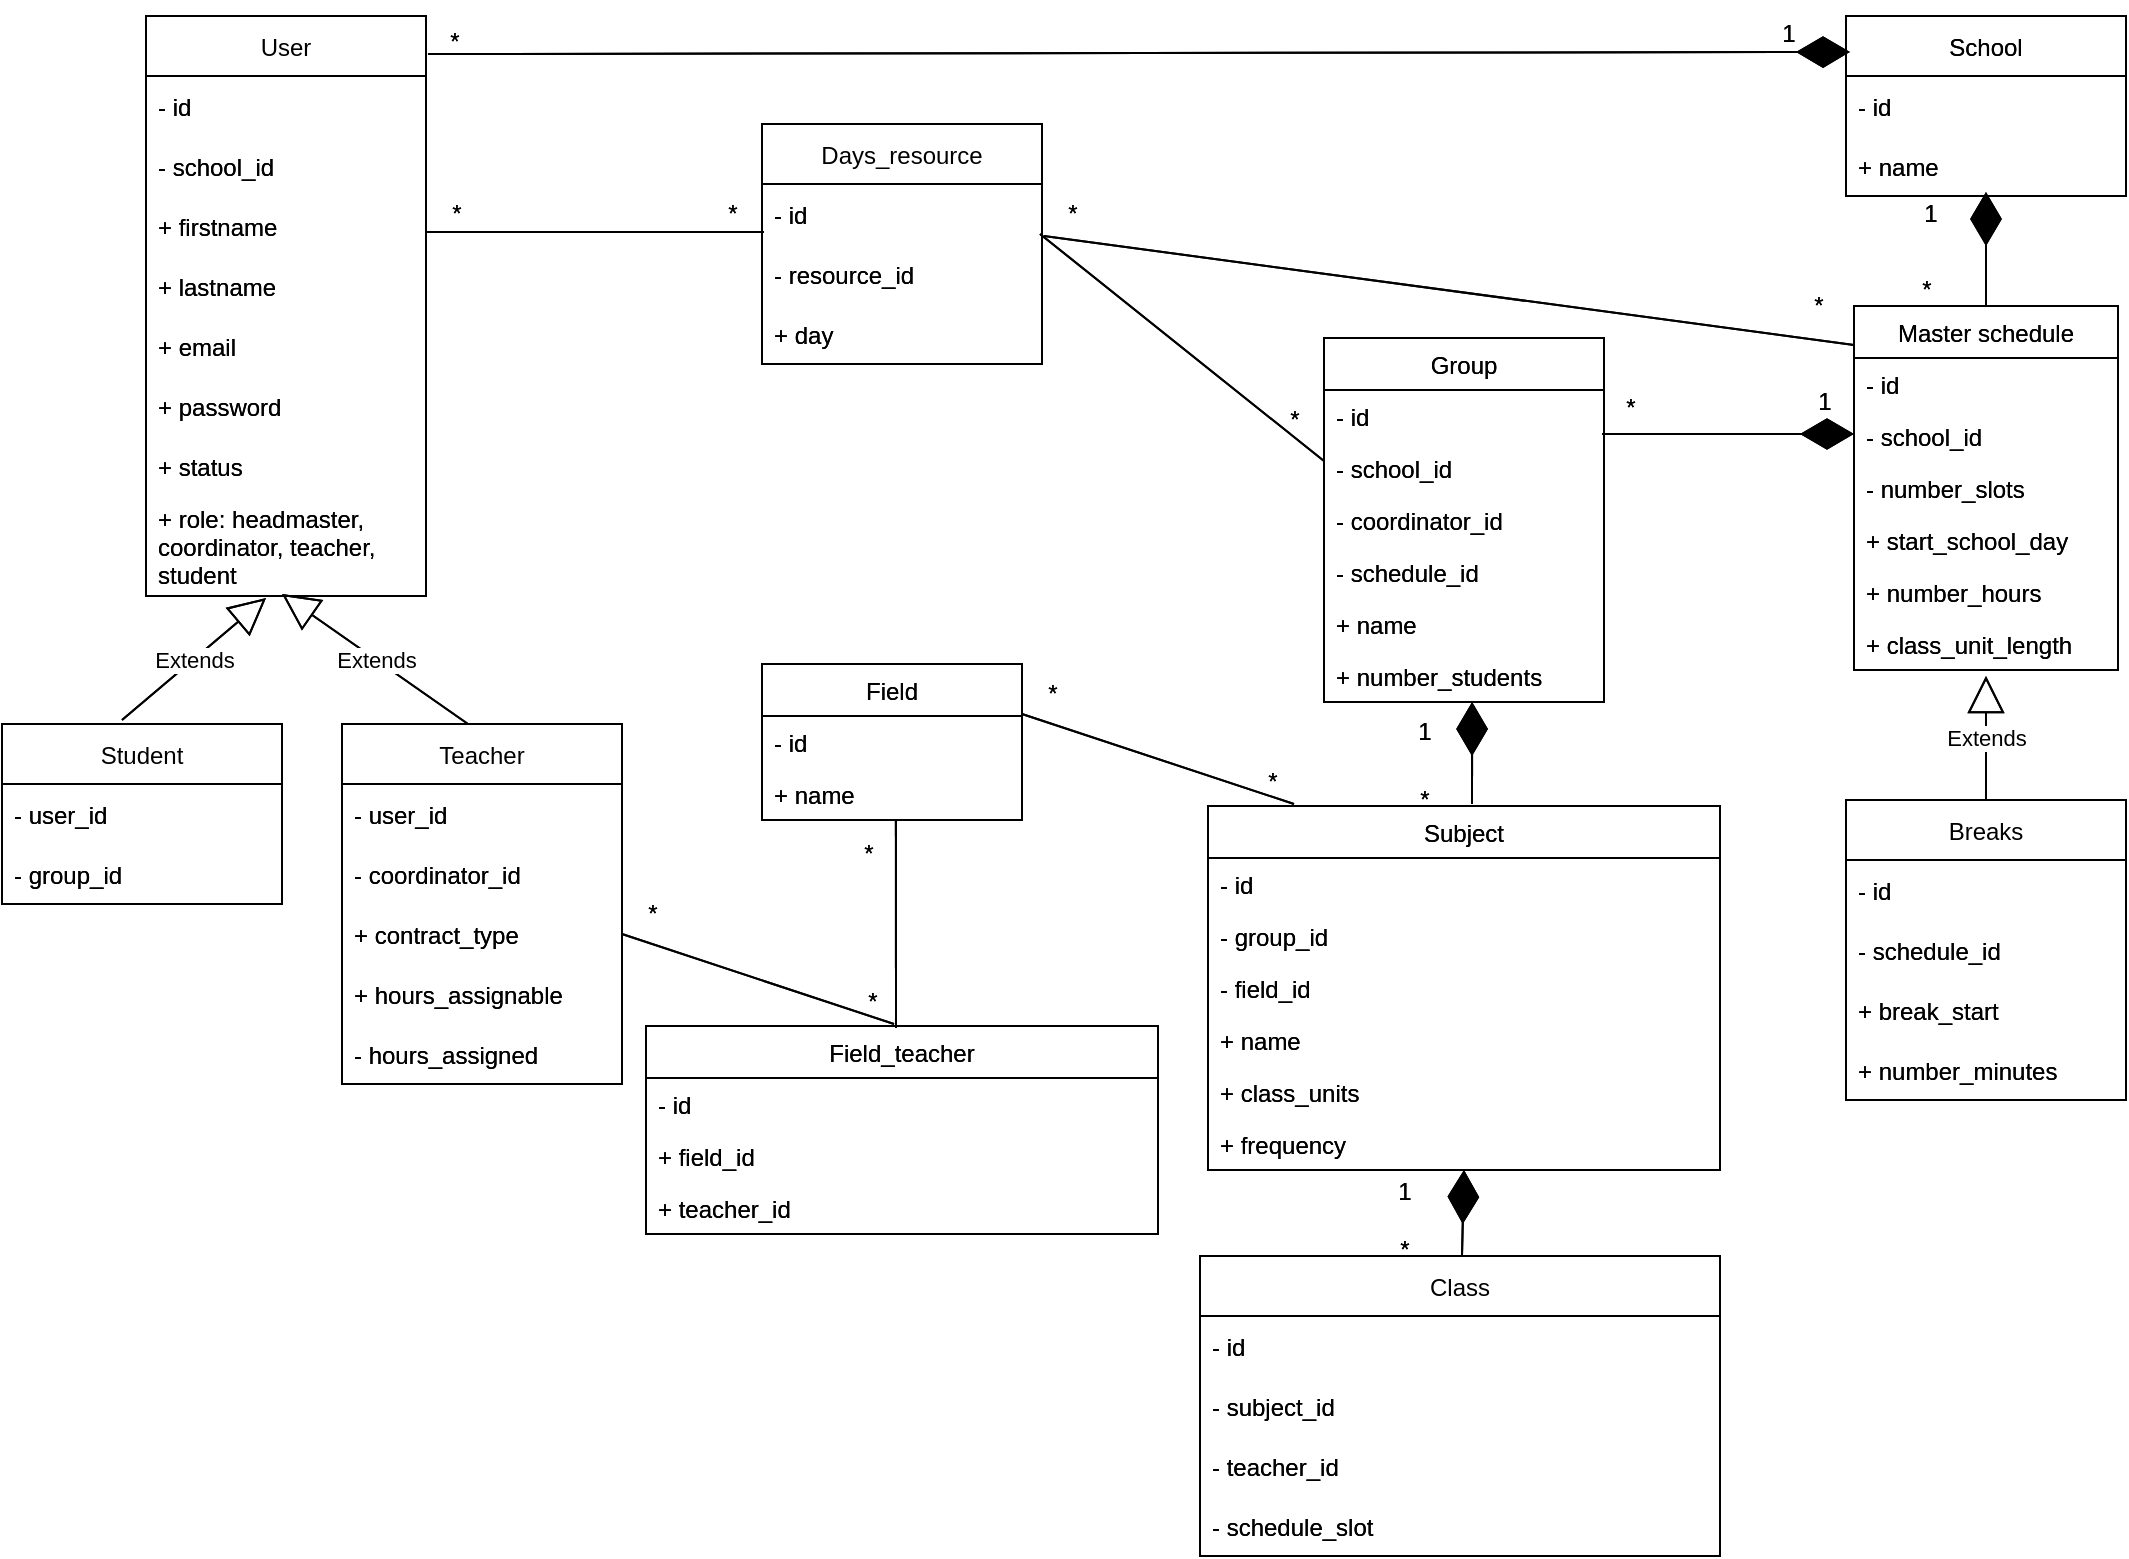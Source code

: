 <mxfile version="20.8.3" type="device"><diagram id="dKwSfpdMRuRXnGm5Fuqc" name="Page-1"><mxGraphModel dx="1434" dy="756" grid="1" gridSize="10" guides="1" tooltips="1" connect="1" arrows="1" fold="1" page="1" pageScale="1" pageWidth="1100" pageHeight="850" math="0" shadow="0"><root><mxCell id="0"/><mxCell id="1" parent="0"/><mxCell id="2" value="User" style="swimlane;fontStyle=0;childLayout=stackLayout;horizontal=1;startSize=30;horizontalStack=0;resizeParent=1;resizeParentMax=0;resizeLast=0;collapsible=1;marginBottom=0;" parent="1" vertex="1"><mxGeometry x="92" y="26" width="140" height="290" as="geometry"><mxRectangle x="260" y="70" width="70" height="30" as="alternateBounds"/></mxGeometry></mxCell><mxCell id="3" value="- id" style="text;strokeColor=none;fillColor=none;align=left;verticalAlign=middle;spacingLeft=4;spacingRight=4;overflow=hidden;points=[[0,0.5],[1,0.5]];portConstraint=eastwest;rotatable=0;" parent="2" vertex="1"><mxGeometry y="30" width="140" height="30" as="geometry"/></mxCell><mxCell id="4" value="- school_id" style="text;strokeColor=none;fillColor=none;align=left;verticalAlign=middle;spacingLeft=4;spacingRight=4;overflow=hidden;points=[[0,0.5],[1,0.5]];portConstraint=eastwest;rotatable=0;" parent="2" vertex="1"><mxGeometry y="60" width="140" height="30" as="geometry"/></mxCell><mxCell id="5" value="+ firstname" style="text;strokeColor=none;fillColor=none;align=left;verticalAlign=middle;spacingLeft=4;spacingRight=4;overflow=hidden;points=[[0,0.5],[1,0.5]];portConstraint=eastwest;rotatable=0;" parent="2" vertex="1"><mxGeometry y="90" width="140" height="30" as="geometry"/></mxCell><mxCell id="6" value="+ lastname" style="text;strokeColor=none;fillColor=none;align=left;verticalAlign=middle;spacingLeft=4;spacingRight=4;overflow=hidden;points=[[0,0.5],[1,0.5]];portConstraint=eastwest;rotatable=0;" parent="2" vertex="1"><mxGeometry y="120" width="140" height="30" as="geometry"/></mxCell><mxCell id="44" value="+ email" style="text;strokeColor=none;fillColor=none;align=left;verticalAlign=middle;spacingLeft=4;spacingRight=4;overflow=hidden;points=[[0,0.5],[1,0.5]];portConstraint=eastwest;rotatable=0;" parent="2" vertex="1"><mxGeometry y="150" width="140" height="30" as="geometry"/></mxCell><mxCell id="45" value="+ password" style="text;strokeColor=none;fillColor=none;align=left;verticalAlign=middle;spacingLeft=4;spacingRight=4;overflow=hidden;points=[[0,0.5],[1,0.5]];portConstraint=eastwest;rotatable=0;" parent="2" vertex="1"><mxGeometry y="180" width="140" height="30" as="geometry"/></mxCell><mxCell id="46" value="+ status" style="text;strokeColor=none;fillColor=none;align=left;verticalAlign=middle;spacingLeft=4;spacingRight=4;overflow=hidden;points=[[0,0.5],[1,0.5]];portConstraint=eastwest;rotatable=0;" parent="2" vertex="1"><mxGeometry y="210" width="140" height="30" as="geometry"/></mxCell><mxCell id="47" value="+ role: headmaster,&#10;coordinator, teacher, &#10;student" style="text;strokeColor=none;fillColor=none;align=left;verticalAlign=middle;spacingLeft=4;spacingRight=4;overflow=hidden;points=[[0,0.5],[1,0.5]];portConstraint=eastwest;rotatable=0;" parent="2" vertex="1"><mxGeometry y="240" width="140" height="50" as="geometry"/></mxCell><mxCell id="7" value="School" style="swimlane;fontStyle=0;childLayout=stackLayout;horizontal=1;startSize=30;horizontalStack=0;resizeParent=1;resizeParentMax=0;resizeLast=0;collapsible=1;marginBottom=0;strokeColor=default;fillColor=none;" parent="1" vertex="1"><mxGeometry x="942" y="26" width="140" height="90" as="geometry"/></mxCell><mxCell id="111" value="" style="endArrow=diamondThin;endFill=1;endSize=24;html=1;rounded=0;exitX=-0.067;exitY=1.067;exitDx=0;exitDy=0;exitPerimeter=0;" parent="7" edge="1"><mxGeometry width="160" relative="1" as="geometry"><mxPoint x="-709.01" y="19.01" as="sourcePoint"/><mxPoint x="2" y="18" as="targetPoint"/></mxGeometry></mxCell><mxCell id="8" value="- id" style="text;strokeColor=none;fillColor=none;align=left;verticalAlign=middle;spacingLeft=4;spacingRight=4;overflow=hidden;points=[[0,0.5],[1,0.5]];portConstraint=eastwest;rotatable=0;" parent="7" vertex="1"><mxGeometry y="30" width="140" height="30" as="geometry"/></mxCell><mxCell id="9" value="+ name" style="text;strokeColor=none;fillColor=none;align=left;verticalAlign=middle;spacingLeft=4;spacingRight=4;overflow=hidden;points=[[0,0.5],[1,0.5]];portConstraint=eastwest;rotatable=0;" parent="7" vertex="1"><mxGeometry y="60" width="140" height="30" as="geometry"/></mxCell><mxCell id="10" value="Master schedule" style="swimlane;fontStyle=0;childLayout=stackLayout;horizontal=1;startSize=26;fillColor=none;horizontalStack=0;resizeParent=1;resizeParentMax=0;resizeLast=0;collapsible=1;marginBottom=0;" parent="1" vertex="1"><mxGeometry x="946" y="171" width="132" height="182" as="geometry"/></mxCell><mxCell id="11" value="- id" style="text;strokeColor=none;fillColor=none;align=left;verticalAlign=top;spacingLeft=4;spacingRight=4;overflow=hidden;rotatable=0;points=[[0,0.5],[1,0.5]];portConstraint=eastwest;" parent="10" vertex="1"><mxGeometry y="26" width="132" height="26" as="geometry"/></mxCell><mxCell id="164" value="- school_id" style="text;strokeColor=none;fillColor=none;align=left;verticalAlign=top;spacingLeft=4;spacingRight=4;overflow=hidden;rotatable=0;points=[[0,0.5],[1,0.5]];portConstraint=eastwest;" vertex="1" parent="10"><mxGeometry y="52" width="132" height="26" as="geometry"/></mxCell><mxCell id="162" value="- number_slots" style="text;strokeColor=none;fillColor=none;align=left;verticalAlign=top;spacingLeft=4;spacingRight=4;overflow=hidden;rotatable=0;points=[[0,0.5],[1,0.5]];portConstraint=eastwest;" vertex="1" parent="10"><mxGeometry y="78" width="132" height="26" as="geometry"/></mxCell><mxCell id="16" value="+ start_school_day" style="text;strokeColor=none;fillColor=none;align=left;verticalAlign=top;spacingLeft=4;spacingRight=4;overflow=hidden;rotatable=0;points=[[0,0.5],[1,0.5]];portConstraint=eastwest;" parent="10" vertex="1"><mxGeometry y="104" width="132" height="26" as="geometry"/></mxCell><mxCell id="163" value="+ number_hours" style="text;strokeColor=none;fillColor=none;align=left;verticalAlign=top;spacingLeft=4;spacingRight=4;overflow=hidden;rotatable=0;points=[[0,0.5],[1,0.5]];portConstraint=eastwest;" vertex="1" parent="10"><mxGeometry y="130" width="132" height="26" as="geometry"/></mxCell><mxCell id="17" value="+ class_unit_length" style="text;strokeColor=none;fillColor=none;align=left;verticalAlign=top;spacingLeft=4;spacingRight=4;overflow=hidden;rotatable=0;points=[[0,0.5],[1,0.5]];portConstraint=eastwest;" parent="10" vertex="1"><mxGeometry y="156" width="132" height="26" as="geometry"/></mxCell><mxCell id="19" value="Breaks" style="swimlane;fontStyle=0;childLayout=stackLayout;horizontal=1;startSize=30;horizontalStack=0;resizeParent=1;resizeParentMax=0;resizeLast=0;collapsible=1;marginBottom=0;" parent="1" vertex="1"><mxGeometry x="942" y="418" width="140" height="150" as="geometry"/></mxCell><mxCell id="20" value="- id" style="text;strokeColor=none;fillColor=none;align=left;verticalAlign=middle;spacingLeft=4;spacingRight=4;overflow=hidden;points=[[0,0.5],[1,0.5]];portConstraint=eastwest;rotatable=0;" parent="19" vertex="1"><mxGeometry y="30" width="140" height="30" as="geometry"/></mxCell><mxCell id="21" value="- schedule_id" style="text;strokeColor=none;fillColor=none;align=left;verticalAlign=middle;spacingLeft=4;spacingRight=4;overflow=hidden;points=[[0,0.5],[1,0.5]];portConstraint=eastwest;rotatable=0;" parent="19" vertex="1"><mxGeometry y="60" width="140" height="30" as="geometry"/></mxCell><mxCell id="22" value="+ break_start " style="text;strokeColor=none;fillColor=none;align=left;verticalAlign=middle;spacingLeft=4;spacingRight=4;overflow=hidden;points=[[0,0.5],[1,0.5]];portConstraint=eastwest;rotatable=0;" parent="19" vertex="1"><mxGeometry y="90" width="140" height="30" as="geometry"/></mxCell><mxCell id="23" value="+ number_minutes" style="text;strokeColor=none;fillColor=none;align=left;verticalAlign=middle;spacingLeft=4;spacingRight=4;overflow=hidden;points=[[0,0.5],[1,0.5]];portConstraint=eastwest;rotatable=0;" parent="19" vertex="1"><mxGeometry y="120" width="140" height="30" as="geometry"/></mxCell><mxCell id="24" value="Group" style="swimlane;fontStyle=0;childLayout=stackLayout;horizontal=1;startSize=26;fillColor=none;horizontalStack=0;resizeParent=1;resizeParentMax=0;resizeLast=0;collapsible=1;marginBottom=0;" parent="1" vertex="1"><mxGeometry x="681" y="187" width="140" height="182" as="geometry"/></mxCell><mxCell id="25" value="- id" style="text;strokeColor=none;fillColor=none;align=left;verticalAlign=top;spacingLeft=4;spacingRight=4;overflow=hidden;rotatable=0;points=[[0,0.5],[1,0.5]];portConstraint=eastwest;" parent="24" vertex="1"><mxGeometry y="26" width="140" height="26" as="geometry"/></mxCell><mxCell id="26" value="- school_id" style="text;strokeColor=none;fillColor=none;align=left;verticalAlign=top;spacingLeft=4;spacingRight=4;overflow=hidden;rotatable=0;points=[[0,0.5],[1,0.5]];portConstraint=eastwest;" parent="24" vertex="1"><mxGeometry y="52" width="140" height="26" as="geometry"/></mxCell><mxCell id="27" value="- coordinator_id" style="text;strokeColor=none;fillColor=none;align=left;verticalAlign=top;spacingLeft=4;spacingRight=4;overflow=hidden;rotatable=0;points=[[0,0.5],[1,0.5]];portConstraint=eastwest;" parent="24" vertex="1"><mxGeometry y="78" width="140" height="26" as="geometry"/></mxCell><mxCell id="28" value="- schedule_id" style="text;strokeColor=none;fillColor=none;align=left;verticalAlign=top;spacingLeft=4;spacingRight=4;overflow=hidden;rotatable=0;points=[[0,0.5],[1,0.5]];portConstraint=eastwest;" parent="24" vertex="1"><mxGeometry y="104" width="140" height="26" as="geometry"/></mxCell><mxCell id="29" value="+ name" style="text;strokeColor=none;fillColor=none;align=left;verticalAlign=top;spacingLeft=4;spacingRight=4;overflow=hidden;rotatable=0;points=[[0,0.5],[1,0.5]];portConstraint=eastwest;" parent="24" vertex="1"><mxGeometry y="130" width="140" height="26" as="geometry"/></mxCell><mxCell id="137" value="+ number_students" style="text;strokeColor=none;fillColor=none;align=left;verticalAlign=top;spacingLeft=4;spacingRight=4;overflow=hidden;rotatable=0;points=[[0,0.5],[1,0.5]];portConstraint=eastwest;" parent="24" vertex="1"><mxGeometry y="156" width="140" height="26" as="geometry"/></mxCell><mxCell id="30" value="Subject" style="swimlane;fontStyle=0;childLayout=stackLayout;horizontal=1;startSize=26;fillColor=none;horizontalStack=0;resizeParent=1;resizeParentMax=0;resizeLast=0;collapsible=1;marginBottom=0;" parent="1" vertex="1"><mxGeometry x="623" y="421" width="256" height="182" as="geometry"/></mxCell><mxCell id="31" value="- id" style="text;strokeColor=none;fillColor=none;align=left;verticalAlign=top;spacingLeft=4;spacingRight=4;overflow=hidden;rotatable=0;points=[[0,0.5],[1,0.5]];portConstraint=eastwest;" parent="30" vertex="1"><mxGeometry y="26" width="256" height="26" as="geometry"/></mxCell><mxCell id="32" value="- group_id" style="text;strokeColor=none;fillColor=none;align=left;verticalAlign=top;spacingLeft=4;spacingRight=4;overflow=hidden;rotatable=0;points=[[0,0.5],[1,0.5]];portConstraint=eastwest;" parent="30" vertex="1"><mxGeometry y="52" width="256" height="26" as="geometry"/></mxCell><mxCell id="66" value="- field_id" style="text;strokeColor=none;fillColor=none;align=left;verticalAlign=top;spacingLeft=4;spacingRight=4;overflow=hidden;rotatable=0;points=[[0,0.5],[1,0.5]];portConstraint=eastwest;" parent="30" vertex="1"><mxGeometry y="78" width="256" height="26" as="geometry"/></mxCell><mxCell id="33" value="+ name" style="text;strokeColor=none;fillColor=none;align=left;verticalAlign=top;spacingLeft=4;spacingRight=4;overflow=hidden;rotatable=0;points=[[0,0.5],[1,0.5]];portConstraint=eastwest;" parent="30" vertex="1"><mxGeometry y="104" width="256" height="26" as="geometry"/></mxCell><mxCell id="34" value="+ class_units" style="text;strokeColor=none;fillColor=none;align=left;verticalAlign=top;spacingLeft=4;spacingRight=4;overflow=hidden;rotatable=0;points=[[0,0.5],[1,0.5]];portConstraint=eastwest;" parent="30" vertex="1"><mxGeometry y="130" width="256" height="26" as="geometry"/></mxCell><mxCell id="35" value="+ frequency" style="text;strokeColor=none;fillColor=none;align=left;verticalAlign=top;spacingLeft=4;spacingRight=4;overflow=hidden;rotatable=0;points=[[0,0.5],[1,0.5]];portConstraint=eastwest;whiteSpace=wrap;" parent="30" vertex="1"><mxGeometry y="156" width="256" height="26" as="geometry"/></mxCell><mxCell id="37" value="Class" style="swimlane;fontStyle=0;childLayout=stackLayout;horizontal=1;startSize=30;horizontalStack=0;resizeParent=1;resizeParentMax=0;resizeLast=0;collapsible=1;marginBottom=0;" parent="1" vertex="1"><mxGeometry x="619" y="646" width="260" height="150" as="geometry"/></mxCell><mxCell id="38" value="- id" style="text;strokeColor=none;fillColor=none;align=left;verticalAlign=middle;spacingLeft=4;spacingRight=4;overflow=hidden;points=[[0,0.5],[1,0.5]];portConstraint=eastwest;rotatable=0;" parent="37" vertex="1"><mxGeometry y="30" width="260" height="30" as="geometry"/></mxCell><mxCell id="39" value="- subject_id" style="text;strokeColor=none;fillColor=none;align=left;verticalAlign=middle;spacingLeft=4;spacingRight=4;overflow=hidden;points=[[0,0.5],[1,0.5]];portConstraint=eastwest;rotatable=0;" parent="37" vertex="1"><mxGeometry y="60" width="260" height="30" as="geometry"/></mxCell><mxCell id="40" value="- teacher_id" style="text;strokeColor=none;fillColor=none;align=left;verticalAlign=middle;spacingLeft=4;spacingRight=4;overflow=hidden;points=[[0,0.5],[1,0.5]];portConstraint=eastwest;rotatable=0;" parent="37" vertex="1"><mxGeometry y="90" width="260" height="30" as="geometry"/></mxCell><mxCell id="41" value="- schedule_slot" style="text;strokeColor=none;fillColor=none;align=left;verticalAlign=middle;spacingLeft=4;spacingRight=4;overflow=hidden;points=[[0,0.5],[1,0.5]];portConstraint=eastwest;rotatable=0;" parent="37" vertex="1"><mxGeometry y="120" width="260" height="30" as="geometry"/></mxCell><mxCell id="50" value="Teacher" style="swimlane;fontStyle=0;childLayout=stackLayout;horizontal=1;startSize=30;horizontalStack=0;resizeParent=1;resizeParentMax=0;resizeLast=0;collapsible=1;marginBottom=0;" parent="1" vertex="1"><mxGeometry x="190" y="380" width="140" height="180" as="geometry"/></mxCell><mxCell id="51" value="- user_id" style="text;strokeColor=none;fillColor=none;align=left;verticalAlign=middle;spacingLeft=4;spacingRight=4;overflow=hidden;points=[[0,0.5],[1,0.5]];portConstraint=eastwest;rotatable=0;" parent="50" vertex="1"><mxGeometry y="30" width="140" height="30" as="geometry"/></mxCell><mxCell id="102" value="- coordinator_id" style="text;strokeColor=none;fillColor=none;align=left;verticalAlign=middle;spacingLeft=4;spacingRight=4;overflow=hidden;points=[[0,0.5],[1,0.5]];portConstraint=eastwest;rotatable=0;" parent="50" vertex="1"><mxGeometry y="60" width="140" height="30" as="geometry"/></mxCell><mxCell id="154" value="+ contract_type" style="text;strokeColor=none;fillColor=none;align=left;verticalAlign=middle;spacingLeft=4;spacingRight=4;overflow=hidden;points=[[0,0.5],[1,0.5]];portConstraint=eastwest;rotatable=0;" parent="50" vertex="1"><mxGeometry y="90" width="140" height="30" as="geometry"/></mxCell><mxCell id="155" value="+ hours_assignable" style="text;strokeColor=none;fillColor=none;align=left;verticalAlign=middle;spacingLeft=4;spacingRight=4;overflow=hidden;points=[[0,0.5],[1,0.5]];portConstraint=eastwest;rotatable=0;" parent="50" vertex="1"><mxGeometry y="120" width="140" height="30" as="geometry"/></mxCell><mxCell id="156" value="- hours_assigned" style="text;strokeColor=none;fillColor=none;align=left;verticalAlign=middle;spacingLeft=4;spacingRight=4;overflow=hidden;points=[[0,0.5],[1,0.5]];portConstraint=eastwest;rotatable=0;" parent="50" vertex="1"><mxGeometry y="150" width="140" height="30" as="geometry"/></mxCell><mxCell id="56" value="Student" style="swimlane;fontStyle=0;childLayout=stackLayout;horizontal=1;startSize=30;horizontalStack=0;resizeParent=1;resizeParentMax=0;resizeLast=0;collapsible=1;marginBottom=0;" parent="1" vertex="1"><mxGeometry x="20" y="380" width="140" height="90" as="geometry"/></mxCell><mxCell id="57" value="- user_id" style="text;strokeColor=none;fillColor=none;align=left;verticalAlign=middle;spacingLeft=4;spacingRight=4;overflow=hidden;points=[[0,0.5],[1,0.5]];portConstraint=eastwest;rotatable=0;" parent="56" vertex="1"><mxGeometry y="30" width="140" height="30" as="geometry"/></mxCell><mxCell id="101" value="- group_id" style="text;strokeColor=none;fillColor=none;align=left;verticalAlign=middle;spacingLeft=4;spacingRight=4;overflow=hidden;points=[[0,0.5],[1,0.5]];portConstraint=eastwest;rotatable=0;" parent="56" vertex="1"><mxGeometry y="60" width="140" height="30" as="geometry"/></mxCell><mxCell id="67" value="Field_teacher" style="swimlane;fontStyle=0;childLayout=stackLayout;horizontal=1;startSize=26;fillColor=none;horizontalStack=0;resizeParent=1;resizeParentMax=0;resizeLast=0;collapsible=1;marginBottom=0;" parent="1" vertex="1"><mxGeometry x="342" y="531" width="256" height="104" as="geometry"/></mxCell><mxCell id="68" value="- id" style="text;strokeColor=none;fillColor=none;align=left;verticalAlign=top;spacingLeft=4;spacingRight=4;overflow=hidden;rotatable=0;points=[[0,0.5],[1,0.5]];portConstraint=eastwest;" parent="67" vertex="1"><mxGeometry y="26" width="256" height="26" as="geometry"/></mxCell><mxCell id="70" value="+ field_id" style="text;strokeColor=none;fillColor=none;align=left;verticalAlign=top;spacingLeft=4;spacingRight=4;overflow=hidden;rotatable=0;points=[[0,0.5],[1,0.5]];portConstraint=eastwest;" parent="67" vertex="1"><mxGeometry y="52" width="256" height="26" as="geometry"/></mxCell><mxCell id="69" value="+ teacher_id" style="text;strokeColor=none;fillColor=none;align=left;verticalAlign=top;spacingLeft=4;spacingRight=4;overflow=hidden;rotatable=0;points=[[0,0.5],[1,0.5]];portConstraint=eastwest;" parent="67" vertex="1"><mxGeometry y="78" width="256" height="26" as="geometry"/></mxCell><mxCell id="71" value="Extends" style="endArrow=block;endSize=16;endFill=0;html=1;rounded=0;exitX=0.45;exitY=0;exitDx=0;exitDy=0;exitPerimeter=0;entryX=0.486;entryY=0.98;entryDx=0;entryDy=0;entryPerimeter=0;" parent="1" source="50" target="47" edge="1"><mxGeometry width="160" relative="1" as="geometry"><mxPoint x="247.08" y="375" as="sourcePoint"/><mxPoint x="160" y="330" as="targetPoint"/></mxGeometry></mxCell><mxCell id="72" value="Extends" style="endArrow=block;endSize=16;endFill=0;html=1;rounded=0;entryX=0.436;entryY=1.02;entryDx=0;entryDy=0;entryPerimeter=0;" parent="1" edge="1"><mxGeometry width="160" relative="1" as="geometry"><mxPoint x="80" y="378" as="sourcePoint"/><mxPoint x="152.04" y="317" as="targetPoint"/></mxGeometry></mxCell><mxCell id="73" value="Extends" style="endArrow=block;endSize=16;endFill=0;html=1;rounded=0;exitX=0.5;exitY=0;exitDx=0;exitDy=0;entryX=0.5;entryY=1.115;entryDx=0;entryDy=0;entryPerimeter=0;" parent="1" source="19" target="17" edge="1"><mxGeometry width="160" relative="1" as="geometry"><mxPoint x="1032" y="436" as="sourcePoint"/><mxPoint x="939.952" y="326.004" as="targetPoint"/></mxGeometry></mxCell><mxCell id="74" value="1" style="text;html=1;align=center;verticalAlign=middle;resizable=0;points=[];autosize=1;strokeColor=none;fillColor=none;" parent="1" vertex="1"><mxGeometry x="898" y="20" width="30" height="30" as="geometry"/></mxCell><mxCell id="78" value="" style="endArrow=diamondThin;endFill=1;endSize=24;html=1;rounded=0;exitX=0.5;exitY=0;exitDx=0;exitDy=0;entryX=0.5;entryY=1.133;entryDx=0;entryDy=0;entryPerimeter=0;" parent="1" source="10" edge="1"><mxGeometry width="160" relative="1" as="geometry"><mxPoint x="922.5" y="167" as="sourcePoint"/><mxPoint x="1012" y="113.99" as="targetPoint"/></mxGeometry></mxCell><mxCell id="81" value="1" style="text;html=1;align=center;verticalAlign=middle;resizable=0;points=[];autosize=1;strokeColor=none;fillColor=none;" parent="1" vertex="1"><mxGeometry x="969" y="110" width="30" height="30" as="geometry"/></mxCell><mxCell id="82" value="*" style="text;html=1;align=center;verticalAlign=middle;resizable=0;points=[];autosize=1;strokeColor=none;fillColor=none;" parent="1" vertex="1"><mxGeometry x="967" y="148" width="30" height="30" as="geometry"/></mxCell><mxCell id="93" value="" style="endArrow=diamondThin;endFill=1;endSize=24;html=1;rounded=0;entryX=0.529;entryY=1;entryDx=0;entryDy=0;entryPerimeter=0;" parent="1" target="137" edge="1"><mxGeometry width="160" relative="1" as="geometry"><mxPoint x="755" y="420" as="sourcePoint"/><mxPoint x="756" y="395" as="targetPoint"/></mxGeometry></mxCell><mxCell id="94" value="1" style="text;html=1;align=center;verticalAlign=middle;resizable=0;points=[];autosize=1;strokeColor=none;fillColor=none;" parent="1" vertex="1"><mxGeometry x="716" y="369" width="30" height="30" as="geometry"/></mxCell><mxCell id="95" value="*" style="text;html=1;align=center;verticalAlign=middle;resizable=0;points=[];autosize=1;strokeColor=none;fillColor=none;" parent="1" vertex="1"><mxGeometry x="716" y="403" width="30" height="30" as="geometry"/></mxCell><mxCell id="96" value="" style="endArrow=diamondThin;endFill=1;endSize=24;html=1;rounded=0;entryX=0.5;entryY=1;entryDx=0;entryDy=0;entryPerimeter=0;" parent="1" target="35" edge="1"><mxGeometry width="160" relative="1" as="geometry"><mxPoint x="750" y="646" as="sourcePoint"/><mxPoint x="751" y="613" as="targetPoint"/></mxGeometry></mxCell><mxCell id="97" value="1" style="text;html=1;align=center;verticalAlign=middle;resizable=0;points=[];autosize=1;strokeColor=none;fillColor=none;" parent="1" vertex="1"><mxGeometry x="706" y="599" width="30" height="30" as="geometry"/></mxCell><mxCell id="98" value="*" style="text;html=1;align=center;verticalAlign=middle;resizable=0;points=[];autosize=1;strokeColor=none;fillColor=none;" parent="1" vertex="1"><mxGeometry x="706" y="628" width="30" height="30" as="geometry"/></mxCell><mxCell id="59" value="Field" style="swimlane;fontStyle=0;childLayout=stackLayout;horizontal=1;startSize=26;fillColor=none;horizontalStack=0;resizeParent=1;resizeParentMax=0;resizeLast=0;collapsible=1;marginBottom=0;" parent="1" vertex="1"><mxGeometry x="400" y="350" width="130" height="78" as="geometry"/></mxCell><mxCell id="60" value="- id" style="text;strokeColor=none;fillColor=none;align=left;verticalAlign=top;spacingLeft=4;spacingRight=4;overflow=hidden;rotatable=0;points=[[0,0.5],[1,0.5]];portConstraint=eastwest;" parent="59" vertex="1"><mxGeometry y="26" width="130" height="26" as="geometry"/></mxCell><mxCell id="62" value="+ name" style="text;strokeColor=none;fillColor=none;align=left;verticalAlign=top;spacingLeft=4;spacingRight=4;overflow=hidden;rotatable=0;points=[[0,0.5],[1,0.5]];portConstraint=eastwest;" parent="59" vertex="1"><mxGeometry y="52" width="130" height="26" as="geometry"/></mxCell><mxCell id="103" value="" style="endArrow=none;endFill=1;endSize=24;html=1;rounded=0;entryX=1;entryY=0.5;entryDx=0;entryDy=0;" parent="1" target="154" edge="1"><mxGeometry width="160" relative="1" as="geometry"><mxPoint x="466" y="530" as="sourcePoint"/><mxPoint x="270" y="470" as="targetPoint"/></mxGeometry></mxCell><mxCell id="106" value="*" style="text;html=1;align=center;verticalAlign=middle;resizable=0;points=[];autosize=1;strokeColor=none;fillColor=none;" parent="1" vertex="1"><mxGeometry x="440" y="504" width="30" height="30" as="geometry"/></mxCell><mxCell id="107" value="*" style="text;html=1;align=center;verticalAlign=middle;resizable=0;points=[];autosize=1;strokeColor=none;fillColor=none;" parent="1" vertex="1"><mxGeometry x="438" y="430" width="30" height="30" as="geometry"/></mxCell><mxCell id="113" value="1" style="text;html=1;align=center;verticalAlign=middle;resizable=0;points=[];autosize=1;strokeColor=none;fillColor=none;" parent="1" vertex="1"><mxGeometry x="916" y="204" width="30" height="30" as="geometry"/></mxCell><mxCell id="114" value="*" style="text;html=1;align=center;verticalAlign=middle;resizable=0;points=[];autosize=1;strokeColor=none;fillColor=none;" parent="1" vertex="1"><mxGeometry x="819" y="207" width="30" height="30" as="geometry"/></mxCell><mxCell id="116" value="Days_resource" style="swimlane;fontStyle=0;childLayout=stackLayout;horizontal=1;startSize=30;horizontalStack=0;resizeParent=1;resizeParentMax=0;resizeLast=0;collapsible=1;marginBottom=0;" parent="1" vertex="1"><mxGeometry x="400" y="80" width="140" height="120" as="geometry"/></mxCell><mxCell id="117" value="- id" style="text;strokeColor=none;fillColor=none;align=left;verticalAlign=middle;spacingLeft=4;spacingRight=4;overflow=hidden;points=[[0,0.5],[1,0.5]];portConstraint=eastwest;rotatable=0;" parent="116" vertex="1"><mxGeometry y="30" width="140" height="30" as="geometry"/></mxCell><mxCell id="118" value="- resource_id" style="text;strokeColor=none;fillColor=none;align=left;verticalAlign=middle;spacingLeft=4;spacingRight=4;overflow=hidden;points=[[0,0.5],[1,0.5]];portConstraint=eastwest;rotatable=0;" parent="116" vertex="1"><mxGeometry y="60" width="140" height="30" as="geometry"/></mxCell><mxCell id="119" value="+ day" style="text;strokeColor=none;fillColor=none;align=left;verticalAlign=middle;spacingLeft=4;spacingRight=4;overflow=hidden;points=[[0,0.5],[1,0.5]];portConstraint=eastwest;rotatable=0;" parent="116" vertex="1"><mxGeometry y="90" width="140" height="30" as="geometry"/></mxCell><mxCell id="124" value="" style="endArrow=none;html=1;entryX=0.007;entryY=0;entryDx=0;entryDy=0;entryPerimeter=0;" parent="1" edge="1"><mxGeometry width="50" height="50" relative="1" as="geometry"><mxPoint x="232" y="134" as="sourcePoint"/><mxPoint x="400.98" y="134" as="targetPoint"/></mxGeometry></mxCell><mxCell id="126" value="*" style="text;html=1;align=center;verticalAlign=middle;resizable=0;points=[];autosize=1;strokeColor=none;fillColor=none;" parent="1" vertex="1"><mxGeometry x="232" y="110" width="30" height="30" as="geometry"/></mxCell><mxCell id="127" value="*" style="text;html=1;align=center;verticalAlign=middle;resizable=0;points=[];autosize=1;strokeColor=none;fillColor=none;" parent="1" vertex="1"><mxGeometry x="370" y="110" width="30" height="30" as="geometry"/></mxCell><mxCell id="128" value="" style="endArrow=none;html=1;entryX=0.007;entryY=0;entryDx=0;entryDy=0;entryPerimeter=0;exitX=-0.033;exitY=0.833;exitDx=0;exitDy=0;exitPerimeter=0;" parent="1" source="130" edge="1"><mxGeometry width="50" height="50" relative="1" as="geometry"><mxPoint x="512.02" y="248.5" as="sourcePoint"/><mxPoint x="681" y="248.5" as="targetPoint"/></mxGeometry></mxCell><mxCell id="129" value="" style="endArrow=none;html=1;entryX=0.007;entryY=0;entryDx=0;entryDy=0;entryPerimeter=0;exitX=1.007;exitY=-0.133;exitDx=0;exitDy=0;exitPerimeter=0;" parent="1" source="118" edge="1"><mxGeometry width="50" height="50" relative="1" as="geometry"><mxPoint x="805" y="110.0" as="sourcePoint"/><mxPoint x="946" y="190.51" as="targetPoint"/></mxGeometry></mxCell><mxCell id="130" value="*" style="text;html=1;align=center;verticalAlign=middle;resizable=0;points=[];autosize=1;strokeColor=none;fillColor=none;" parent="1" vertex="1"><mxGeometry x="540" y="110" width="30" height="30" as="geometry"/></mxCell><mxCell id="131" value="*" style="text;html=1;align=center;verticalAlign=middle;resizable=0;points=[];autosize=1;strokeColor=none;fillColor=none;" parent="1" vertex="1"><mxGeometry x="913" y="156" width="30" height="30" as="geometry"/></mxCell><mxCell id="132" value="*" style="text;html=1;align=center;verticalAlign=middle;resizable=0;points=[];autosize=1;strokeColor=none;fillColor=none;" parent="1" vertex="1"><mxGeometry x="651" y="213" width="30" height="30" as="geometry"/></mxCell><mxCell id="133" value="*" style="text;html=1;align=center;verticalAlign=middle;resizable=0;points=[];autosize=1;strokeColor=none;fillColor=none;" parent="1" vertex="1"><mxGeometry x="231" y="24" width="30" height="30" as="geometry"/></mxCell><mxCell id="147" value="" style="endArrow=none;html=1;exitX=0.515;exitY=1.115;exitDx=0;exitDy=0;exitPerimeter=0;" parent="1" edge="1"><mxGeometry width="50" height="50" relative="1" as="geometry"><mxPoint x="466.95" y="427.99" as="sourcePoint"/><mxPoint x="467" y="532" as="targetPoint"/></mxGeometry></mxCell><mxCell id="157" value="*" style="text;html=1;align=center;verticalAlign=middle;resizable=0;points=[];autosize=1;strokeColor=none;fillColor=none;" parent="1" vertex="1"><mxGeometry x="330" y="460" width="30" height="30" as="geometry"/></mxCell><mxCell id="VRawPO8Dgzl1pyp-rl9--157" value="*" style="text;html=1;align=center;verticalAlign=middle;resizable=0;points=[];autosize=1;strokeColor=none;fillColor=none;" parent="1" vertex="1"><mxGeometry x="530" y="350" width="30" height="30" as="geometry"/></mxCell><mxCell id="VRawPO8Dgzl1pyp-rl9--158" value="*" style="text;html=1;align=center;verticalAlign=middle;resizable=0;points=[];autosize=1;strokeColor=none;fillColor=none;" parent="1" vertex="1"><mxGeometry x="640" y="394" width="30" height="30" as="geometry"/></mxCell><mxCell id="VRawPO8Dgzl1pyp-rl9--159" value="" style="endArrow=none;endFill=1;endSize=24;html=1;rounded=0;entryX=1;entryY=0.5;entryDx=0;entryDy=0;" parent="1" edge="1"><mxGeometry width="160" relative="1" as="geometry"><mxPoint x="666" y="420" as="sourcePoint"/><mxPoint x="530" y="375" as="targetPoint"/></mxGeometry></mxCell><mxCell id="159" value="" style="endArrow=diamondThin;endFill=1;endSize=24;html=1;rounded=0;" parent="1" edge="1"><mxGeometry width="160" relative="1" as="geometry"><mxPoint x="820" y="235" as="sourcePoint"/><mxPoint x="946" y="235" as="targetPoint"/></mxGeometry></mxCell><mxCell id="m88Fcp_9LyE1jilsRtsP-159" value="User" style="swimlane;fontStyle=0;childLayout=stackLayout;horizontal=1;startSize=30;horizontalStack=0;resizeParent=1;resizeParentMax=0;resizeLast=0;collapsible=1;marginBottom=0;" vertex="1" parent="1"><mxGeometry x="92" y="26" width="140" height="290" as="geometry"><mxRectangle x="260" y="70" width="70" height="30" as="alternateBounds"/></mxGeometry></mxCell><mxCell id="m88Fcp_9LyE1jilsRtsP-160" value="- id" style="text;strokeColor=none;fillColor=none;align=left;verticalAlign=middle;spacingLeft=4;spacingRight=4;overflow=hidden;points=[[0,0.5],[1,0.5]];portConstraint=eastwest;rotatable=0;" vertex="1" parent="m88Fcp_9LyE1jilsRtsP-159"><mxGeometry y="30" width="140" height="30" as="geometry"/></mxCell><mxCell id="m88Fcp_9LyE1jilsRtsP-161" value="- school_id" style="text;strokeColor=none;fillColor=none;align=left;verticalAlign=middle;spacingLeft=4;spacingRight=4;overflow=hidden;points=[[0,0.5],[1,0.5]];portConstraint=eastwest;rotatable=0;" vertex="1" parent="m88Fcp_9LyE1jilsRtsP-159"><mxGeometry y="60" width="140" height="30" as="geometry"/></mxCell><mxCell id="m88Fcp_9LyE1jilsRtsP-162" value="+ firstname" style="text;strokeColor=none;fillColor=none;align=left;verticalAlign=middle;spacingLeft=4;spacingRight=4;overflow=hidden;points=[[0,0.5],[1,0.5]];portConstraint=eastwest;rotatable=0;" vertex="1" parent="m88Fcp_9LyE1jilsRtsP-159"><mxGeometry y="90" width="140" height="30" as="geometry"/></mxCell><mxCell id="m88Fcp_9LyE1jilsRtsP-163" value="+ lastname" style="text;strokeColor=none;fillColor=none;align=left;verticalAlign=middle;spacingLeft=4;spacingRight=4;overflow=hidden;points=[[0,0.5],[1,0.5]];portConstraint=eastwest;rotatable=0;" vertex="1" parent="m88Fcp_9LyE1jilsRtsP-159"><mxGeometry y="120" width="140" height="30" as="geometry"/></mxCell><mxCell id="m88Fcp_9LyE1jilsRtsP-164" value="+ email" style="text;strokeColor=none;fillColor=none;align=left;verticalAlign=middle;spacingLeft=4;spacingRight=4;overflow=hidden;points=[[0,0.5],[1,0.5]];portConstraint=eastwest;rotatable=0;" vertex="1" parent="m88Fcp_9LyE1jilsRtsP-159"><mxGeometry y="150" width="140" height="30" as="geometry"/></mxCell><mxCell id="m88Fcp_9LyE1jilsRtsP-165" value="+ password" style="text;strokeColor=none;fillColor=none;align=left;verticalAlign=middle;spacingLeft=4;spacingRight=4;overflow=hidden;points=[[0,0.5],[1,0.5]];portConstraint=eastwest;rotatable=0;" vertex="1" parent="m88Fcp_9LyE1jilsRtsP-159"><mxGeometry y="180" width="140" height="30" as="geometry"/></mxCell><mxCell id="m88Fcp_9LyE1jilsRtsP-166" value="+ status" style="text;strokeColor=none;fillColor=none;align=left;verticalAlign=middle;spacingLeft=4;spacingRight=4;overflow=hidden;points=[[0,0.5],[1,0.5]];portConstraint=eastwest;rotatable=0;" vertex="1" parent="m88Fcp_9LyE1jilsRtsP-159"><mxGeometry y="210" width="140" height="30" as="geometry"/></mxCell><mxCell id="m88Fcp_9LyE1jilsRtsP-167" value="+ role: headmaster,&#10;coordinator, teacher, &#10;student" style="text;strokeColor=none;fillColor=none;align=left;verticalAlign=middle;spacingLeft=4;spacingRight=4;overflow=hidden;points=[[0,0.5],[1,0.5]];portConstraint=eastwest;rotatable=0;" vertex="1" parent="m88Fcp_9LyE1jilsRtsP-159"><mxGeometry y="240" width="140" height="50" as="geometry"/></mxCell><mxCell id="m88Fcp_9LyE1jilsRtsP-168" value="School" style="swimlane;fontStyle=0;childLayout=stackLayout;horizontal=1;startSize=30;horizontalStack=0;resizeParent=1;resizeParentMax=0;resizeLast=0;collapsible=1;marginBottom=0;strokeColor=default;fillColor=none;" vertex="1" parent="1"><mxGeometry x="942" y="26" width="140" height="90" as="geometry"/></mxCell><mxCell id="m88Fcp_9LyE1jilsRtsP-169" value="" style="endArrow=diamondThin;endFill=1;endSize=24;html=1;rounded=0;exitX=-0.067;exitY=1.067;exitDx=0;exitDy=0;exitPerimeter=0;" edge="1" parent="m88Fcp_9LyE1jilsRtsP-168"><mxGeometry width="160" relative="1" as="geometry"><mxPoint x="-709.01" y="19.01" as="sourcePoint"/><mxPoint x="2" y="18" as="targetPoint"/></mxGeometry></mxCell><mxCell id="m88Fcp_9LyE1jilsRtsP-170" value="- id" style="text;strokeColor=none;fillColor=none;align=left;verticalAlign=middle;spacingLeft=4;spacingRight=4;overflow=hidden;points=[[0,0.5],[1,0.5]];portConstraint=eastwest;rotatable=0;" vertex="1" parent="m88Fcp_9LyE1jilsRtsP-168"><mxGeometry y="30" width="140" height="30" as="geometry"/></mxCell><mxCell id="m88Fcp_9LyE1jilsRtsP-171" value="+ name" style="text;strokeColor=none;fillColor=none;align=left;verticalAlign=middle;spacingLeft=4;spacingRight=4;overflow=hidden;points=[[0,0.5],[1,0.5]];portConstraint=eastwest;rotatable=0;" vertex="1" parent="m88Fcp_9LyE1jilsRtsP-168"><mxGeometry y="60" width="140" height="30" as="geometry"/></mxCell><mxCell id="m88Fcp_9LyE1jilsRtsP-172" value="Master schedule" style="swimlane;fontStyle=0;childLayout=stackLayout;horizontal=1;startSize=26;fillColor=none;horizontalStack=0;resizeParent=1;resizeParentMax=0;resizeLast=0;collapsible=1;marginBottom=0;" vertex="1" parent="1"><mxGeometry x="946" y="171" width="132" height="182" as="geometry"/></mxCell><mxCell id="m88Fcp_9LyE1jilsRtsP-173" value="- id" style="text;strokeColor=none;fillColor=none;align=left;verticalAlign=top;spacingLeft=4;spacingRight=4;overflow=hidden;rotatable=0;points=[[0,0.5],[1,0.5]];portConstraint=eastwest;" vertex="1" parent="m88Fcp_9LyE1jilsRtsP-172"><mxGeometry y="26" width="132" height="26" as="geometry"/></mxCell><mxCell id="m88Fcp_9LyE1jilsRtsP-174" value="- school_id" style="text;strokeColor=none;fillColor=none;align=left;verticalAlign=top;spacingLeft=4;spacingRight=4;overflow=hidden;rotatable=0;points=[[0,0.5],[1,0.5]];portConstraint=eastwest;" vertex="1" parent="m88Fcp_9LyE1jilsRtsP-172"><mxGeometry y="52" width="132" height="26" as="geometry"/></mxCell><mxCell id="m88Fcp_9LyE1jilsRtsP-175" value="- number_slots" style="text;strokeColor=none;fillColor=none;align=left;verticalAlign=top;spacingLeft=4;spacingRight=4;overflow=hidden;rotatable=0;points=[[0,0.5],[1,0.5]];portConstraint=eastwest;" vertex="1" parent="m88Fcp_9LyE1jilsRtsP-172"><mxGeometry y="78" width="132" height="26" as="geometry"/></mxCell><mxCell id="m88Fcp_9LyE1jilsRtsP-176" value="+ start_school_day" style="text;strokeColor=none;fillColor=none;align=left;verticalAlign=top;spacingLeft=4;spacingRight=4;overflow=hidden;rotatable=0;points=[[0,0.5],[1,0.5]];portConstraint=eastwest;" vertex="1" parent="m88Fcp_9LyE1jilsRtsP-172"><mxGeometry y="104" width="132" height="26" as="geometry"/></mxCell><mxCell id="m88Fcp_9LyE1jilsRtsP-177" value="+ number_hours" style="text;strokeColor=none;fillColor=none;align=left;verticalAlign=top;spacingLeft=4;spacingRight=4;overflow=hidden;rotatable=0;points=[[0,0.5],[1,0.5]];portConstraint=eastwest;" vertex="1" parent="m88Fcp_9LyE1jilsRtsP-172"><mxGeometry y="130" width="132" height="26" as="geometry"/></mxCell><mxCell id="m88Fcp_9LyE1jilsRtsP-178" value="+ class_unit_length" style="text;strokeColor=none;fillColor=none;align=left;verticalAlign=top;spacingLeft=4;spacingRight=4;overflow=hidden;rotatable=0;points=[[0,0.5],[1,0.5]];portConstraint=eastwest;" vertex="1" parent="m88Fcp_9LyE1jilsRtsP-172"><mxGeometry y="156" width="132" height="26" as="geometry"/></mxCell><mxCell id="m88Fcp_9LyE1jilsRtsP-179" value="Breaks" style="swimlane;fontStyle=0;childLayout=stackLayout;horizontal=1;startSize=30;horizontalStack=0;resizeParent=1;resizeParentMax=0;resizeLast=0;collapsible=1;marginBottom=0;" vertex="1" parent="1"><mxGeometry x="942" y="418" width="140" height="150" as="geometry"/></mxCell><mxCell id="m88Fcp_9LyE1jilsRtsP-180" value="- id" style="text;strokeColor=none;fillColor=none;align=left;verticalAlign=middle;spacingLeft=4;spacingRight=4;overflow=hidden;points=[[0,0.5],[1,0.5]];portConstraint=eastwest;rotatable=0;" vertex="1" parent="m88Fcp_9LyE1jilsRtsP-179"><mxGeometry y="30" width="140" height="30" as="geometry"/></mxCell><mxCell id="m88Fcp_9LyE1jilsRtsP-181" value="- schedule_id" style="text;strokeColor=none;fillColor=none;align=left;verticalAlign=middle;spacingLeft=4;spacingRight=4;overflow=hidden;points=[[0,0.5],[1,0.5]];portConstraint=eastwest;rotatable=0;" vertex="1" parent="m88Fcp_9LyE1jilsRtsP-179"><mxGeometry y="60" width="140" height="30" as="geometry"/></mxCell><mxCell id="m88Fcp_9LyE1jilsRtsP-182" value="+ break_start " style="text;strokeColor=none;fillColor=none;align=left;verticalAlign=middle;spacingLeft=4;spacingRight=4;overflow=hidden;points=[[0,0.5],[1,0.5]];portConstraint=eastwest;rotatable=0;" vertex="1" parent="m88Fcp_9LyE1jilsRtsP-179"><mxGeometry y="90" width="140" height="30" as="geometry"/></mxCell><mxCell id="m88Fcp_9LyE1jilsRtsP-183" value="+ number_minutes" style="text;strokeColor=none;fillColor=none;align=left;verticalAlign=middle;spacingLeft=4;spacingRight=4;overflow=hidden;points=[[0,0.5],[1,0.5]];portConstraint=eastwest;rotatable=0;" vertex="1" parent="m88Fcp_9LyE1jilsRtsP-179"><mxGeometry y="120" width="140" height="30" as="geometry"/></mxCell><mxCell id="m88Fcp_9LyE1jilsRtsP-184" value="Group" style="swimlane;fontStyle=0;childLayout=stackLayout;horizontal=1;startSize=26;fillColor=none;horizontalStack=0;resizeParent=1;resizeParentMax=0;resizeLast=0;collapsible=1;marginBottom=0;" vertex="1" parent="1"><mxGeometry x="681" y="187" width="140" height="182" as="geometry"/></mxCell><mxCell id="m88Fcp_9LyE1jilsRtsP-185" value="- id" style="text;strokeColor=none;fillColor=none;align=left;verticalAlign=top;spacingLeft=4;spacingRight=4;overflow=hidden;rotatable=0;points=[[0,0.5],[1,0.5]];portConstraint=eastwest;" vertex="1" parent="m88Fcp_9LyE1jilsRtsP-184"><mxGeometry y="26" width="140" height="26" as="geometry"/></mxCell><mxCell id="m88Fcp_9LyE1jilsRtsP-186" value="- school_id" style="text;strokeColor=none;fillColor=none;align=left;verticalAlign=top;spacingLeft=4;spacingRight=4;overflow=hidden;rotatable=0;points=[[0,0.5],[1,0.5]];portConstraint=eastwest;" vertex="1" parent="m88Fcp_9LyE1jilsRtsP-184"><mxGeometry y="52" width="140" height="26" as="geometry"/></mxCell><mxCell id="m88Fcp_9LyE1jilsRtsP-187" value="- coordinator_id" style="text;strokeColor=none;fillColor=none;align=left;verticalAlign=top;spacingLeft=4;spacingRight=4;overflow=hidden;rotatable=0;points=[[0,0.5],[1,0.5]];portConstraint=eastwest;" vertex="1" parent="m88Fcp_9LyE1jilsRtsP-184"><mxGeometry y="78" width="140" height="26" as="geometry"/></mxCell><mxCell id="m88Fcp_9LyE1jilsRtsP-188" value="- schedule_id" style="text;strokeColor=none;fillColor=none;align=left;verticalAlign=top;spacingLeft=4;spacingRight=4;overflow=hidden;rotatable=0;points=[[0,0.5],[1,0.5]];portConstraint=eastwest;" vertex="1" parent="m88Fcp_9LyE1jilsRtsP-184"><mxGeometry y="104" width="140" height="26" as="geometry"/></mxCell><mxCell id="m88Fcp_9LyE1jilsRtsP-189" value="+ name" style="text;strokeColor=none;fillColor=none;align=left;verticalAlign=top;spacingLeft=4;spacingRight=4;overflow=hidden;rotatable=0;points=[[0,0.5],[1,0.5]];portConstraint=eastwest;" vertex="1" parent="m88Fcp_9LyE1jilsRtsP-184"><mxGeometry y="130" width="140" height="26" as="geometry"/></mxCell><mxCell id="m88Fcp_9LyE1jilsRtsP-190" value="+ number_students" style="text;strokeColor=none;fillColor=none;align=left;verticalAlign=top;spacingLeft=4;spacingRight=4;overflow=hidden;rotatable=0;points=[[0,0.5],[1,0.5]];portConstraint=eastwest;" vertex="1" parent="m88Fcp_9LyE1jilsRtsP-184"><mxGeometry y="156" width="140" height="26" as="geometry"/></mxCell><mxCell id="m88Fcp_9LyE1jilsRtsP-191" value="Subject" style="swimlane;fontStyle=0;childLayout=stackLayout;horizontal=1;startSize=26;fillColor=none;horizontalStack=0;resizeParent=1;resizeParentMax=0;resizeLast=0;collapsible=1;marginBottom=0;" vertex="1" parent="1"><mxGeometry x="623" y="421" width="256" height="182" as="geometry"/></mxCell><mxCell id="m88Fcp_9LyE1jilsRtsP-192" value="- id" style="text;strokeColor=none;fillColor=none;align=left;verticalAlign=top;spacingLeft=4;spacingRight=4;overflow=hidden;rotatable=0;points=[[0,0.5],[1,0.5]];portConstraint=eastwest;" vertex="1" parent="m88Fcp_9LyE1jilsRtsP-191"><mxGeometry y="26" width="256" height="26" as="geometry"/></mxCell><mxCell id="m88Fcp_9LyE1jilsRtsP-193" value="- group_id" style="text;strokeColor=none;fillColor=none;align=left;verticalAlign=top;spacingLeft=4;spacingRight=4;overflow=hidden;rotatable=0;points=[[0,0.5],[1,0.5]];portConstraint=eastwest;" vertex="1" parent="m88Fcp_9LyE1jilsRtsP-191"><mxGeometry y="52" width="256" height="26" as="geometry"/></mxCell><mxCell id="m88Fcp_9LyE1jilsRtsP-194" value="- field_id" style="text;strokeColor=none;fillColor=none;align=left;verticalAlign=top;spacingLeft=4;spacingRight=4;overflow=hidden;rotatable=0;points=[[0,0.5],[1,0.5]];portConstraint=eastwest;" vertex="1" parent="m88Fcp_9LyE1jilsRtsP-191"><mxGeometry y="78" width="256" height="26" as="geometry"/></mxCell><mxCell id="m88Fcp_9LyE1jilsRtsP-195" value="+ name" style="text;strokeColor=none;fillColor=none;align=left;verticalAlign=top;spacingLeft=4;spacingRight=4;overflow=hidden;rotatable=0;points=[[0,0.5],[1,0.5]];portConstraint=eastwest;" vertex="1" parent="m88Fcp_9LyE1jilsRtsP-191"><mxGeometry y="104" width="256" height="26" as="geometry"/></mxCell><mxCell id="m88Fcp_9LyE1jilsRtsP-196" value="+ class_units" style="text;strokeColor=none;fillColor=none;align=left;verticalAlign=top;spacingLeft=4;spacingRight=4;overflow=hidden;rotatable=0;points=[[0,0.5],[1,0.5]];portConstraint=eastwest;" vertex="1" parent="m88Fcp_9LyE1jilsRtsP-191"><mxGeometry y="130" width="256" height="26" as="geometry"/></mxCell><mxCell id="m88Fcp_9LyE1jilsRtsP-197" value="+ frequency" style="text;strokeColor=none;fillColor=none;align=left;verticalAlign=top;spacingLeft=4;spacingRight=4;overflow=hidden;rotatable=0;points=[[0,0.5],[1,0.5]];portConstraint=eastwest;whiteSpace=wrap;" vertex="1" parent="m88Fcp_9LyE1jilsRtsP-191"><mxGeometry y="156" width="256" height="26" as="geometry"/></mxCell><mxCell id="m88Fcp_9LyE1jilsRtsP-198" value="Class" style="swimlane;fontStyle=0;childLayout=stackLayout;horizontal=1;startSize=30;horizontalStack=0;resizeParent=1;resizeParentMax=0;resizeLast=0;collapsible=1;marginBottom=0;" vertex="1" parent="1"><mxGeometry x="619" y="646" width="260" height="150" as="geometry"/></mxCell><mxCell id="m88Fcp_9LyE1jilsRtsP-199" value="- id" style="text;strokeColor=none;fillColor=none;align=left;verticalAlign=middle;spacingLeft=4;spacingRight=4;overflow=hidden;points=[[0,0.5],[1,0.5]];portConstraint=eastwest;rotatable=0;" vertex="1" parent="m88Fcp_9LyE1jilsRtsP-198"><mxGeometry y="30" width="260" height="30" as="geometry"/></mxCell><mxCell id="m88Fcp_9LyE1jilsRtsP-200" value="- subject_id" style="text;strokeColor=none;fillColor=none;align=left;verticalAlign=middle;spacingLeft=4;spacingRight=4;overflow=hidden;points=[[0,0.5],[1,0.5]];portConstraint=eastwest;rotatable=0;" vertex="1" parent="m88Fcp_9LyE1jilsRtsP-198"><mxGeometry y="60" width="260" height="30" as="geometry"/></mxCell><mxCell id="m88Fcp_9LyE1jilsRtsP-201" value="- teacher_id" style="text;strokeColor=none;fillColor=none;align=left;verticalAlign=middle;spacingLeft=4;spacingRight=4;overflow=hidden;points=[[0,0.5],[1,0.5]];portConstraint=eastwest;rotatable=0;" vertex="1" parent="m88Fcp_9LyE1jilsRtsP-198"><mxGeometry y="90" width="260" height="30" as="geometry"/></mxCell><mxCell id="m88Fcp_9LyE1jilsRtsP-202" value="- schedule_slot" style="text;strokeColor=none;fillColor=none;align=left;verticalAlign=middle;spacingLeft=4;spacingRight=4;overflow=hidden;points=[[0,0.5],[1,0.5]];portConstraint=eastwest;rotatable=0;" vertex="1" parent="m88Fcp_9LyE1jilsRtsP-198"><mxGeometry y="120" width="260" height="30" as="geometry"/></mxCell><mxCell id="m88Fcp_9LyE1jilsRtsP-203" value="Teacher" style="swimlane;fontStyle=0;childLayout=stackLayout;horizontal=1;startSize=30;horizontalStack=0;resizeParent=1;resizeParentMax=0;resizeLast=0;collapsible=1;marginBottom=0;" vertex="1" parent="1"><mxGeometry x="190" y="380" width="140" height="180" as="geometry"/></mxCell><mxCell id="m88Fcp_9LyE1jilsRtsP-204" value="- user_id" style="text;strokeColor=none;fillColor=none;align=left;verticalAlign=middle;spacingLeft=4;spacingRight=4;overflow=hidden;points=[[0,0.5],[1,0.5]];portConstraint=eastwest;rotatable=0;" vertex="1" parent="m88Fcp_9LyE1jilsRtsP-203"><mxGeometry y="30" width="140" height="30" as="geometry"/></mxCell><mxCell id="m88Fcp_9LyE1jilsRtsP-205" value="- coordinator_id" style="text;strokeColor=none;fillColor=none;align=left;verticalAlign=middle;spacingLeft=4;spacingRight=4;overflow=hidden;points=[[0,0.5],[1,0.5]];portConstraint=eastwest;rotatable=0;" vertex="1" parent="m88Fcp_9LyE1jilsRtsP-203"><mxGeometry y="60" width="140" height="30" as="geometry"/></mxCell><mxCell id="m88Fcp_9LyE1jilsRtsP-206" value="+ contract_type" style="text;strokeColor=none;fillColor=none;align=left;verticalAlign=middle;spacingLeft=4;spacingRight=4;overflow=hidden;points=[[0,0.5],[1,0.5]];portConstraint=eastwest;rotatable=0;" vertex="1" parent="m88Fcp_9LyE1jilsRtsP-203"><mxGeometry y="90" width="140" height="30" as="geometry"/></mxCell><mxCell id="m88Fcp_9LyE1jilsRtsP-207" value="+ hours_assignable" style="text;strokeColor=none;fillColor=none;align=left;verticalAlign=middle;spacingLeft=4;spacingRight=4;overflow=hidden;points=[[0,0.5],[1,0.5]];portConstraint=eastwest;rotatable=0;" vertex="1" parent="m88Fcp_9LyE1jilsRtsP-203"><mxGeometry y="120" width="140" height="30" as="geometry"/></mxCell><mxCell id="m88Fcp_9LyE1jilsRtsP-208" value="- hours_assigned" style="text;strokeColor=none;fillColor=none;align=left;verticalAlign=middle;spacingLeft=4;spacingRight=4;overflow=hidden;points=[[0,0.5],[1,0.5]];portConstraint=eastwest;rotatable=0;" vertex="1" parent="m88Fcp_9LyE1jilsRtsP-203"><mxGeometry y="150" width="140" height="30" as="geometry"/></mxCell><mxCell id="m88Fcp_9LyE1jilsRtsP-209" value="Student" style="swimlane;fontStyle=0;childLayout=stackLayout;horizontal=1;startSize=30;horizontalStack=0;resizeParent=1;resizeParentMax=0;resizeLast=0;collapsible=1;marginBottom=0;" vertex="1" parent="1"><mxGeometry x="20" y="380" width="140" height="90" as="geometry"/></mxCell><mxCell id="m88Fcp_9LyE1jilsRtsP-210" value="- user_id" style="text;strokeColor=none;fillColor=none;align=left;verticalAlign=middle;spacingLeft=4;spacingRight=4;overflow=hidden;points=[[0,0.5],[1,0.5]];portConstraint=eastwest;rotatable=0;" vertex="1" parent="m88Fcp_9LyE1jilsRtsP-209"><mxGeometry y="30" width="140" height="30" as="geometry"/></mxCell><mxCell id="m88Fcp_9LyE1jilsRtsP-211" value="- group_id" style="text;strokeColor=none;fillColor=none;align=left;verticalAlign=middle;spacingLeft=4;spacingRight=4;overflow=hidden;points=[[0,0.5],[1,0.5]];portConstraint=eastwest;rotatable=0;" vertex="1" parent="m88Fcp_9LyE1jilsRtsP-209"><mxGeometry y="60" width="140" height="30" as="geometry"/></mxCell><mxCell id="m88Fcp_9LyE1jilsRtsP-212" value="Field_teacher" style="swimlane;fontStyle=0;childLayout=stackLayout;horizontal=1;startSize=26;fillColor=none;horizontalStack=0;resizeParent=1;resizeParentMax=0;resizeLast=0;collapsible=1;marginBottom=0;" vertex="1" parent="1"><mxGeometry x="342" y="531" width="256" height="104" as="geometry"/></mxCell><mxCell id="m88Fcp_9LyE1jilsRtsP-213" value="- id" style="text;strokeColor=none;fillColor=none;align=left;verticalAlign=top;spacingLeft=4;spacingRight=4;overflow=hidden;rotatable=0;points=[[0,0.5],[1,0.5]];portConstraint=eastwest;" vertex="1" parent="m88Fcp_9LyE1jilsRtsP-212"><mxGeometry y="26" width="256" height="26" as="geometry"/></mxCell><mxCell id="m88Fcp_9LyE1jilsRtsP-214" value="+ field_id" style="text;strokeColor=none;fillColor=none;align=left;verticalAlign=top;spacingLeft=4;spacingRight=4;overflow=hidden;rotatable=0;points=[[0,0.5],[1,0.5]];portConstraint=eastwest;" vertex="1" parent="m88Fcp_9LyE1jilsRtsP-212"><mxGeometry y="52" width="256" height="26" as="geometry"/></mxCell><mxCell id="m88Fcp_9LyE1jilsRtsP-215" value="+ teacher_id" style="text;strokeColor=none;fillColor=none;align=left;verticalAlign=top;spacingLeft=4;spacingRight=4;overflow=hidden;rotatable=0;points=[[0,0.5],[1,0.5]];portConstraint=eastwest;" vertex="1" parent="m88Fcp_9LyE1jilsRtsP-212"><mxGeometry y="78" width="256" height="26" as="geometry"/></mxCell><mxCell id="m88Fcp_9LyE1jilsRtsP-216" value="Extends" style="endArrow=block;endSize=16;endFill=0;html=1;rounded=0;exitX=0.45;exitY=0;exitDx=0;exitDy=0;exitPerimeter=0;entryX=0.486;entryY=0.98;entryDx=0;entryDy=0;entryPerimeter=0;" edge="1" parent="1" source="m88Fcp_9LyE1jilsRtsP-203" target="m88Fcp_9LyE1jilsRtsP-167"><mxGeometry width="160" relative="1" as="geometry"><mxPoint x="247.08" y="375" as="sourcePoint"/><mxPoint x="160" y="330" as="targetPoint"/></mxGeometry></mxCell><mxCell id="m88Fcp_9LyE1jilsRtsP-217" value="Extends" style="endArrow=block;endSize=16;endFill=0;html=1;rounded=0;entryX=0.436;entryY=1.02;entryDx=0;entryDy=0;entryPerimeter=0;" edge="1" parent="1"><mxGeometry width="160" relative="1" as="geometry"><mxPoint x="80" y="378" as="sourcePoint"/><mxPoint x="152.04" y="317" as="targetPoint"/></mxGeometry></mxCell><mxCell id="m88Fcp_9LyE1jilsRtsP-218" value="Extends" style="endArrow=block;endSize=16;endFill=0;html=1;rounded=0;exitX=0.5;exitY=0;exitDx=0;exitDy=0;entryX=0.5;entryY=1.115;entryDx=0;entryDy=0;entryPerimeter=0;" edge="1" parent="1" source="m88Fcp_9LyE1jilsRtsP-179" target="m88Fcp_9LyE1jilsRtsP-178"><mxGeometry width="160" relative="1" as="geometry"><mxPoint x="1032" y="436" as="sourcePoint"/><mxPoint x="939.952" y="326.004" as="targetPoint"/></mxGeometry></mxCell><mxCell id="m88Fcp_9LyE1jilsRtsP-219" value="1" style="text;html=1;align=center;verticalAlign=middle;resizable=0;points=[];autosize=1;strokeColor=none;fillColor=none;" vertex="1" parent="1"><mxGeometry x="898" y="20" width="30" height="30" as="geometry"/></mxCell><mxCell id="m88Fcp_9LyE1jilsRtsP-220" value="" style="endArrow=diamondThin;endFill=1;endSize=24;html=1;rounded=0;exitX=0.5;exitY=0;exitDx=0;exitDy=0;entryX=0.5;entryY=1.133;entryDx=0;entryDy=0;entryPerimeter=0;" edge="1" parent="1" source="m88Fcp_9LyE1jilsRtsP-172"><mxGeometry width="160" relative="1" as="geometry"><mxPoint x="922.5" y="167" as="sourcePoint"/><mxPoint x="1012" y="113.99" as="targetPoint"/></mxGeometry></mxCell><mxCell id="m88Fcp_9LyE1jilsRtsP-221" value="1" style="text;html=1;align=center;verticalAlign=middle;resizable=0;points=[];autosize=1;strokeColor=none;fillColor=none;" vertex="1" parent="1"><mxGeometry x="969" y="110" width="30" height="30" as="geometry"/></mxCell><mxCell id="m88Fcp_9LyE1jilsRtsP-222" value="*" style="text;html=1;align=center;verticalAlign=middle;resizable=0;points=[];autosize=1;strokeColor=none;fillColor=none;" vertex="1" parent="1"><mxGeometry x="967" y="148" width="30" height="30" as="geometry"/></mxCell><mxCell id="m88Fcp_9LyE1jilsRtsP-223" value="" style="endArrow=diamondThin;endFill=1;endSize=24;html=1;rounded=0;entryX=0.529;entryY=1;entryDx=0;entryDy=0;entryPerimeter=0;" edge="1" parent="1" target="m88Fcp_9LyE1jilsRtsP-190"><mxGeometry width="160" relative="1" as="geometry"><mxPoint x="755" y="420" as="sourcePoint"/><mxPoint x="756" y="395" as="targetPoint"/></mxGeometry></mxCell><mxCell id="m88Fcp_9LyE1jilsRtsP-224" value="1" style="text;html=1;align=center;verticalAlign=middle;resizable=0;points=[];autosize=1;strokeColor=none;fillColor=none;" vertex="1" parent="1"><mxGeometry x="716" y="369" width="30" height="30" as="geometry"/></mxCell><mxCell id="m88Fcp_9LyE1jilsRtsP-225" value="*" style="text;html=1;align=center;verticalAlign=middle;resizable=0;points=[];autosize=1;strokeColor=none;fillColor=none;" vertex="1" parent="1"><mxGeometry x="716" y="403" width="30" height="30" as="geometry"/></mxCell><mxCell id="m88Fcp_9LyE1jilsRtsP-226" value="" style="endArrow=diamondThin;endFill=1;endSize=24;html=1;rounded=0;entryX=0.5;entryY=1;entryDx=0;entryDy=0;entryPerimeter=0;" edge="1" parent="1" target="m88Fcp_9LyE1jilsRtsP-197"><mxGeometry width="160" relative="1" as="geometry"><mxPoint x="750" y="646" as="sourcePoint"/><mxPoint x="751" y="613" as="targetPoint"/></mxGeometry></mxCell><mxCell id="m88Fcp_9LyE1jilsRtsP-227" value="1" style="text;html=1;align=center;verticalAlign=middle;resizable=0;points=[];autosize=1;strokeColor=none;fillColor=none;" vertex="1" parent="1"><mxGeometry x="706" y="599" width="30" height="30" as="geometry"/></mxCell><mxCell id="m88Fcp_9LyE1jilsRtsP-228" value="*" style="text;html=1;align=center;verticalAlign=middle;resizable=0;points=[];autosize=1;strokeColor=none;fillColor=none;" vertex="1" parent="1"><mxGeometry x="706" y="628" width="30" height="30" as="geometry"/></mxCell><mxCell id="m88Fcp_9LyE1jilsRtsP-229" value="Field" style="swimlane;fontStyle=0;childLayout=stackLayout;horizontal=1;startSize=26;fillColor=none;horizontalStack=0;resizeParent=1;resizeParentMax=0;resizeLast=0;collapsible=1;marginBottom=0;" vertex="1" parent="1"><mxGeometry x="400" y="350" width="130" height="78" as="geometry"/></mxCell><mxCell id="m88Fcp_9LyE1jilsRtsP-230" value="- id" style="text;strokeColor=none;fillColor=none;align=left;verticalAlign=top;spacingLeft=4;spacingRight=4;overflow=hidden;rotatable=0;points=[[0,0.5],[1,0.5]];portConstraint=eastwest;" vertex="1" parent="m88Fcp_9LyE1jilsRtsP-229"><mxGeometry y="26" width="130" height="26" as="geometry"/></mxCell><mxCell id="m88Fcp_9LyE1jilsRtsP-231" value="+ name" style="text;strokeColor=none;fillColor=none;align=left;verticalAlign=top;spacingLeft=4;spacingRight=4;overflow=hidden;rotatable=0;points=[[0,0.5],[1,0.5]];portConstraint=eastwest;" vertex="1" parent="m88Fcp_9LyE1jilsRtsP-229"><mxGeometry y="52" width="130" height="26" as="geometry"/></mxCell><mxCell id="m88Fcp_9LyE1jilsRtsP-232" value="" style="endArrow=none;endFill=1;endSize=24;html=1;rounded=0;entryX=1;entryY=0.5;entryDx=0;entryDy=0;" edge="1" parent="1" target="m88Fcp_9LyE1jilsRtsP-206"><mxGeometry width="160" relative="1" as="geometry"><mxPoint x="466" y="530" as="sourcePoint"/><mxPoint x="270" y="470" as="targetPoint"/></mxGeometry></mxCell><mxCell id="m88Fcp_9LyE1jilsRtsP-233" value="*" style="text;html=1;align=center;verticalAlign=middle;resizable=0;points=[];autosize=1;strokeColor=none;fillColor=none;" vertex="1" parent="1"><mxGeometry x="440" y="504" width="30" height="30" as="geometry"/></mxCell><mxCell id="m88Fcp_9LyE1jilsRtsP-234" value="*" style="text;html=1;align=center;verticalAlign=middle;resizable=0;points=[];autosize=1;strokeColor=none;fillColor=none;" vertex="1" parent="1"><mxGeometry x="438" y="430" width="30" height="30" as="geometry"/></mxCell><mxCell id="m88Fcp_9LyE1jilsRtsP-235" value="1" style="text;html=1;align=center;verticalAlign=middle;resizable=0;points=[];autosize=1;strokeColor=none;fillColor=none;" vertex="1" parent="1"><mxGeometry x="916" y="204" width="30" height="30" as="geometry"/></mxCell><mxCell id="m88Fcp_9LyE1jilsRtsP-236" value="*" style="text;html=1;align=center;verticalAlign=middle;resizable=0;points=[];autosize=1;strokeColor=none;fillColor=none;" vertex="1" parent="1"><mxGeometry x="819" y="207" width="30" height="30" as="geometry"/></mxCell><mxCell id="m88Fcp_9LyE1jilsRtsP-237" value="Days_resource" style="swimlane;fontStyle=0;childLayout=stackLayout;horizontal=1;startSize=30;horizontalStack=0;resizeParent=1;resizeParentMax=0;resizeLast=0;collapsible=1;marginBottom=0;" vertex="1" parent="1"><mxGeometry x="400" y="80" width="140" height="120" as="geometry"/></mxCell><mxCell id="m88Fcp_9LyE1jilsRtsP-238" value="- id" style="text;strokeColor=none;fillColor=none;align=left;verticalAlign=middle;spacingLeft=4;spacingRight=4;overflow=hidden;points=[[0,0.5],[1,0.5]];portConstraint=eastwest;rotatable=0;" vertex="1" parent="m88Fcp_9LyE1jilsRtsP-237"><mxGeometry y="30" width="140" height="30" as="geometry"/></mxCell><mxCell id="m88Fcp_9LyE1jilsRtsP-239" value="- resource_id" style="text;strokeColor=none;fillColor=none;align=left;verticalAlign=middle;spacingLeft=4;spacingRight=4;overflow=hidden;points=[[0,0.5],[1,0.5]];portConstraint=eastwest;rotatable=0;" vertex="1" parent="m88Fcp_9LyE1jilsRtsP-237"><mxGeometry y="60" width="140" height="30" as="geometry"/></mxCell><mxCell id="m88Fcp_9LyE1jilsRtsP-240" value="+ day" style="text;strokeColor=none;fillColor=none;align=left;verticalAlign=middle;spacingLeft=4;spacingRight=4;overflow=hidden;points=[[0,0.5],[1,0.5]];portConstraint=eastwest;rotatable=0;" vertex="1" parent="m88Fcp_9LyE1jilsRtsP-237"><mxGeometry y="90" width="140" height="30" as="geometry"/></mxCell><mxCell id="m88Fcp_9LyE1jilsRtsP-241" value="" style="endArrow=none;html=1;entryX=0.007;entryY=0;entryDx=0;entryDy=0;entryPerimeter=0;" edge="1" parent="1"><mxGeometry width="50" height="50" relative="1" as="geometry"><mxPoint x="232" y="134" as="sourcePoint"/><mxPoint x="400.98" y="134" as="targetPoint"/></mxGeometry></mxCell><mxCell id="m88Fcp_9LyE1jilsRtsP-242" value="*" style="text;html=1;align=center;verticalAlign=middle;resizable=0;points=[];autosize=1;strokeColor=none;fillColor=none;" vertex="1" parent="1"><mxGeometry x="232" y="110" width="30" height="30" as="geometry"/></mxCell><mxCell id="m88Fcp_9LyE1jilsRtsP-243" value="*" style="text;html=1;align=center;verticalAlign=middle;resizable=0;points=[];autosize=1;strokeColor=none;fillColor=none;" vertex="1" parent="1"><mxGeometry x="370" y="110" width="30" height="30" as="geometry"/></mxCell><mxCell id="m88Fcp_9LyE1jilsRtsP-244" value="" style="endArrow=none;html=1;entryX=0.007;entryY=0;entryDx=0;entryDy=0;entryPerimeter=0;exitX=-0.033;exitY=0.833;exitDx=0;exitDy=0;exitPerimeter=0;" edge="1" parent="1" source="m88Fcp_9LyE1jilsRtsP-246"><mxGeometry width="50" height="50" relative="1" as="geometry"><mxPoint x="512.02" y="248.5" as="sourcePoint"/><mxPoint x="681" y="248.5" as="targetPoint"/></mxGeometry></mxCell><mxCell id="m88Fcp_9LyE1jilsRtsP-245" value="" style="endArrow=none;html=1;entryX=0.007;entryY=0;entryDx=0;entryDy=0;entryPerimeter=0;exitX=1.007;exitY=-0.133;exitDx=0;exitDy=0;exitPerimeter=0;" edge="1" parent="1" source="m88Fcp_9LyE1jilsRtsP-239"><mxGeometry width="50" height="50" relative="1" as="geometry"><mxPoint x="805" y="110.0" as="sourcePoint"/><mxPoint x="946" y="190.51" as="targetPoint"/></mxGeometry></mxCell><mxCell id="m88Fcp_9LyE1jilsRtsP-246" value="*" style="text;html=1;align=center;verticalAlign=middle;resizable=0;points=[];autosize=1;strokeColor=none;fillColor=none;" vertex="1" parent="1"><mxGeometry x="540" y="110" width="30" height="30" as="geometry"/></mxCell><mxCell id="m88Fcp_9LyE1jilsRtsP-247" value="*" style="text;html=1;align=center;verticalAlign=middle;resizable=0;points=[];autosize=1;strokeColor=none;fillColor=none;" vertex="1" parent="1"><mxGeometry x="913" y="156" width="30" height="30" as="geometry"/></mxCell><mxCell id="m88Fcp_9LyE1jilsRtsP-248" value="*" style="text;html=1;align=center;verticalAlign=middle;resizable=0;points=[];autosize=1;strokeColor=none;fillColor=none;" vertex="1" parent="1"><mxGeometry x="651" y="213" width="30" height="30" as="geometry"/></mxCell><mxCell id="m88Fcp_9LyE1jilsRtsP-249" value="*" style="text;html=1;align=center;verticalAlign=middle;resizable=0;points=[];autosize=1;strokeColor=none;fillColor=none;" vertex="1" parent="1"><mxGeometry x="231" y="24" width="30" height="30" as="geometry"/></mxCell><mxCell id="m88Fcp_9LyE1jilsRtsP-250" value="" style="endArrow=none;html=1;exitX=0.515;exitY=1.115;exitDx=0;exitDy=0;exitPerimeter=0;" edge="1" parent="1"><mxGeometry width="50" height="50" relative="1" as="geometry"><mxPoint x="466.95" y="427.99" as="sourcePoint"/><mxPoint x="467" y="532" as="targetPoint"/></mxGeometry></mxCell><mxCell id="m88Fcp_9LyE1jilsRtsP-251" value="*" style="text;html=1;align=center;verticalAlign=middle;resizable=0;points=[];autosize=1;strokeColor=none;fillColor=none;" vertex="1" parent="1"><mxGeometry x="330" y="460" width="30" height="30" as="geometry"/></mxCell><mxCell id="m88Fcp_9LyE1jilsRtsP-252" value="*" style="text;html=1;align=center;verticalAlign=middle;resizable=0;points=[];autosize=1;strokeColor=none;fillColor=none;" vertex="1" parent="1"><mxGeometry x="530" y="350" width="30" height="30" as="geometry"/></mxCell><mxCell id="m88Fcp_9LyE1jilsRtsP-253" value="*" style="text;html=1;align=center;verticalAlign=middle;resizable=0;points=[];autosize=1;strokeColor=none;fillColor=none;" vertex="1" parent="1"><mxGeometry x="640" y="394" width="30" height="30" as="geometry"/></mxCell><mxCell id="m88Fcp_9LyE1jilsRtsP-254" value="" style="endArrow=none;endFill=1;endSize=24;html=1;rounded=0;entryX=1;entryY=0.5;entryDx=0;entryDy=0;" edge="1" parent="1"><mxGeometry width="160" relative="1" as="geometry"><mxPoint x="666" y="420" as="sourcePoint"/><mxPoint x="530" y="375" as="targetPoint"/></mxGeometry></mxCell><mxCell id="m88Fcp_9LyE1jilsRtsP-255" value="" style="endArrow=diamondThin;endFill=1;endSize=24;html=1;rounded=0;" edge="1" parent="1"><mxGeometry width="160" relative="1" as="geometry"><mxPoint x="820" y="235" as="sourcePoint"/><mxPoint x="946" y="235" as="targetPoint"/></mxGeometry></mxCell></root></mxGraphModel></diagram></mxfile>